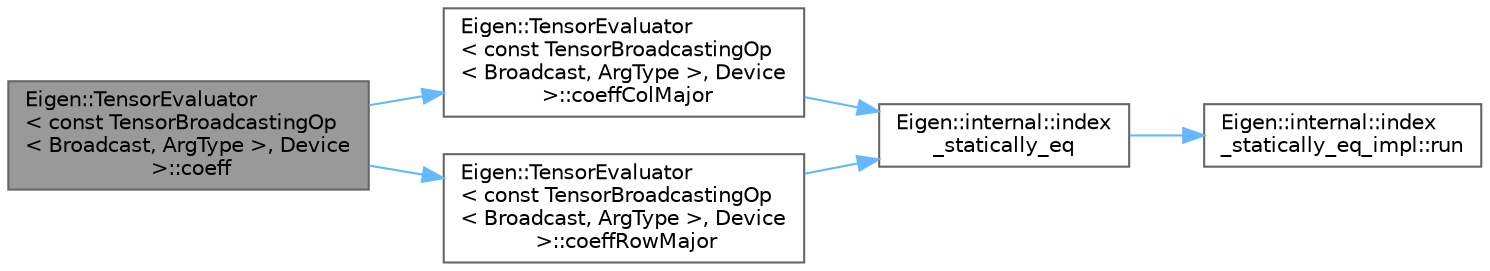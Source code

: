 digraph "Eigen::TensorEvaluator&lt; const TensorBroadcastingOp&lt; Broadcast, ArgType &gt;, Device &gt;::coeff"
{
 // LATEX_PDF_SIZE
  bgcolor="transparent";
  edge [fontname=Helvetica,fontsize=10,labelfontname=Helvetica,labelfontsize=10];
  node [fontname=Helvetica,fontsize=10,shape=box,height=0.2,width=0.4];
  rankdir="LR";
  Node1 [id="Node000001",label="Eigen::TensorEvaluator\l\< const TensorBroadcastingOp\l\< Broadcast, ArgType \>, Device\l \>::coeff",height=0.2,width=0.4,color="gray40", fillcolor="grey60", style="filled", fontcolor="black",tooltip=" "];
  Node1 -> Node2 [id="edge6_Node000001_Node000002",color="steelblue1",style="solid",tooltip=" "];
  Node2 [id="Node000002",label="Eigen::TensorEvaluator\l\< const TensorBroadcastingOp\l\< Broadcast, ArgType \>, Device\l \>::coeffColMajor",height=0.2,width=0.4,color="grey40", fillcolor="white", style="filled",URL="$struct_eigen_1_1_tensor_evaluator_3_01const_01_tensor_broadcasting_op_3_01_broadcast_00_01_arg_type_01_4_00_01_device_01_4.html#ad816b65bf39bf2cdbe943e50be378657",tooltip=" "];
  Node2 -> Node3 [id="edge7_Node000002_Node000003",color="steelblue1",style="solid",tooltip=" "];
  Node3 [id="Node000003",label="Eigen::internal::index\l_statically_eq",height=0.2,width=0.4,color="grey40", fillcolor="white", style="filled",URL="$namespace_eigen_1_1internal.html#aa4588bbbd4862fa88c9de674937e44b8",tooltip=" "];
  Node3 -> Node4 [id="edge8_Node000003_Node000004",color="steelblue1",style="solid",tooltip=" "];
  Node4 [id="Node000004",label="Eigen::internal::index\l_statically_eq_impl::run",height=0.2,width=0.4,color="grey40", fillcolor="white", style="filled",URL="$struct_eigen_1_1internal_1_1index__statically__eq__impl.html#ada28184328b202bc35e359ef95689378",tooltip=" "];
  Node1 -> Node5 [id="edge9_Node000001_Node000005",color="steelblue1",style="solid",tooltip=" "];
  Node5 [id="Node000005",label="Eigen::TensorEvaluator\l\< const TensorBroadcastingOp\l\< Broadcast, ArgType \>, Device\l \>::coeffRowMajor",height=0.2,width=0.4,color="grey40", fillcolor="white", style="filled",URL="$struct_eigen_1_1_tensor_evaluator_3_01const_01_tensor_broadcasting_op_3_01_broadcast_00_01_arg_type_01_4_00_01_device_01_4.html#ac2f414f607e424f9cceae79f478fbf37",tooltip=" "];
  Node5 -> Node3 [id="edge10_Node000005_Node000003",color="steelblue1",style="solid",tooltip=" "];
}
